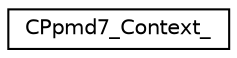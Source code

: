 digraph "Graphical Class Hierarchy"
{
 // LATEX_PDF_SIZE
  edge [fontname="Helvetica",fontsize="10",labelfontname="Helvetica",labelfontsize="10"];
  node [fontname="Helvetica",fontsize="10",shape=record];
  rankdir="LR";
  Node0 [label="CPpmd7_Context_",height=0.2,width=0.4,color="black", fillcolor="white", style="filled",URL="$struct_c_ppmd7___context__.html",tooltip=" "];
}
